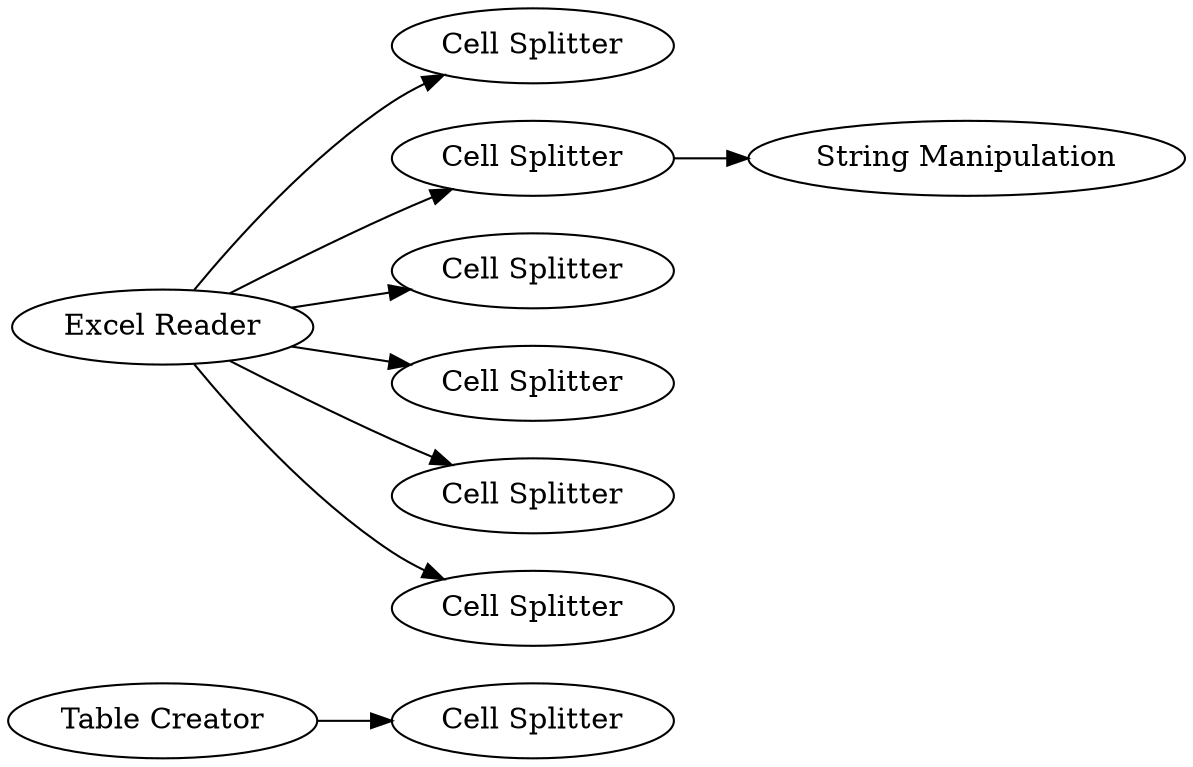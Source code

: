 digraph {
	101 [label="Table Creator"]
	157 [label="Cell Splitter"]
	165 [label="Cell Splitter"]
	166 [label="Cell Splitter"]
	167 [label="Cell Splitter"]
	168 [label="Cell Splitter"]
	169 [label="Cell Splitter"]
	171 [label="String Manipulation"]
	178 [label="Cell Splitter"]
	179 [label="Excel Reader"]
	101 -> 157
	166 -> 171
	179 -> 167
	179 -> 165
	179 -> 166
	179 -> 168
	179 -> 169
	179 -> 178
	rankdir=LR
}
